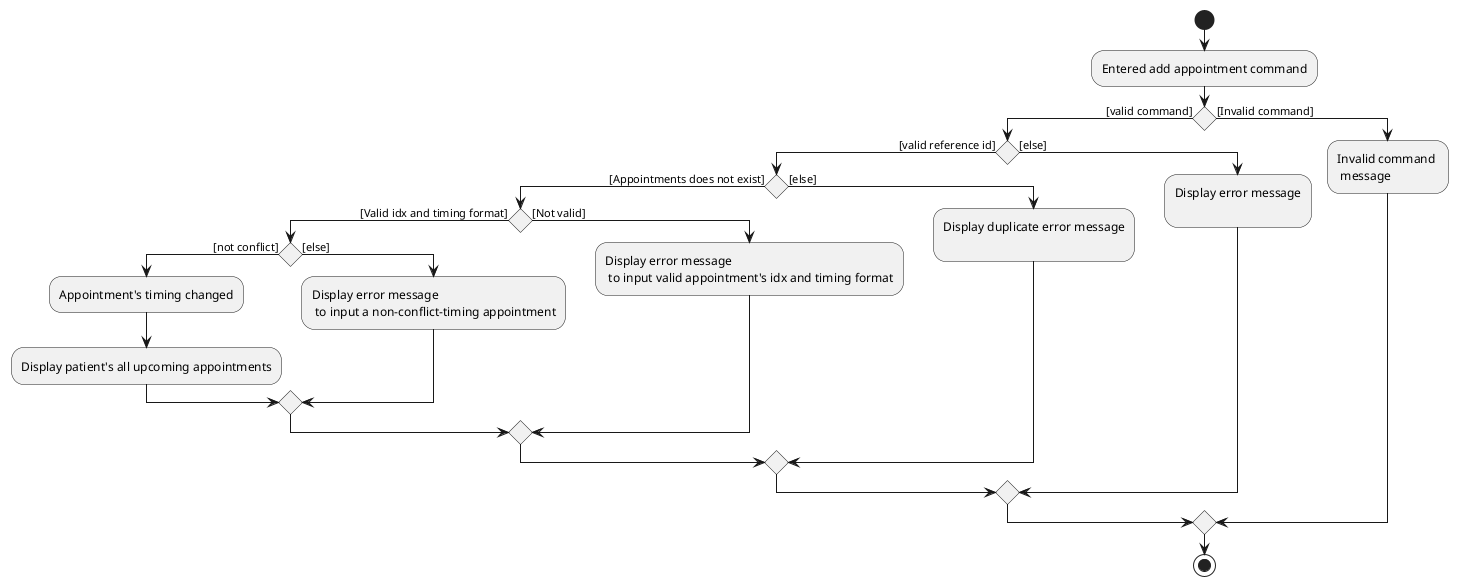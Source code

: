 @startuml

start
-Entered add appointment command
if () then ([valid command])

    if () then ([valid reference id])
'    Appointments does not exist
        if () then ([Appointments does not exist])

            if() then ([Valid idx and timing format])
                if() then([not conflict])
                -Appointment's timing changed
                -Display patient's all upcoming appointments
                else([else])
                -Display error message\n to input a non-conflict-timing appointment
                endif

            else ([Not valid])
            -Display error message\n to input valid appointment's idx and timing format
            endif
        else([else])
        -Display duplicate error message\n
        endif

    else ([else])
    -Display error message\n
    endif

else ([Invalid command])
-Invalid command \n message
endif

stop
@enduml